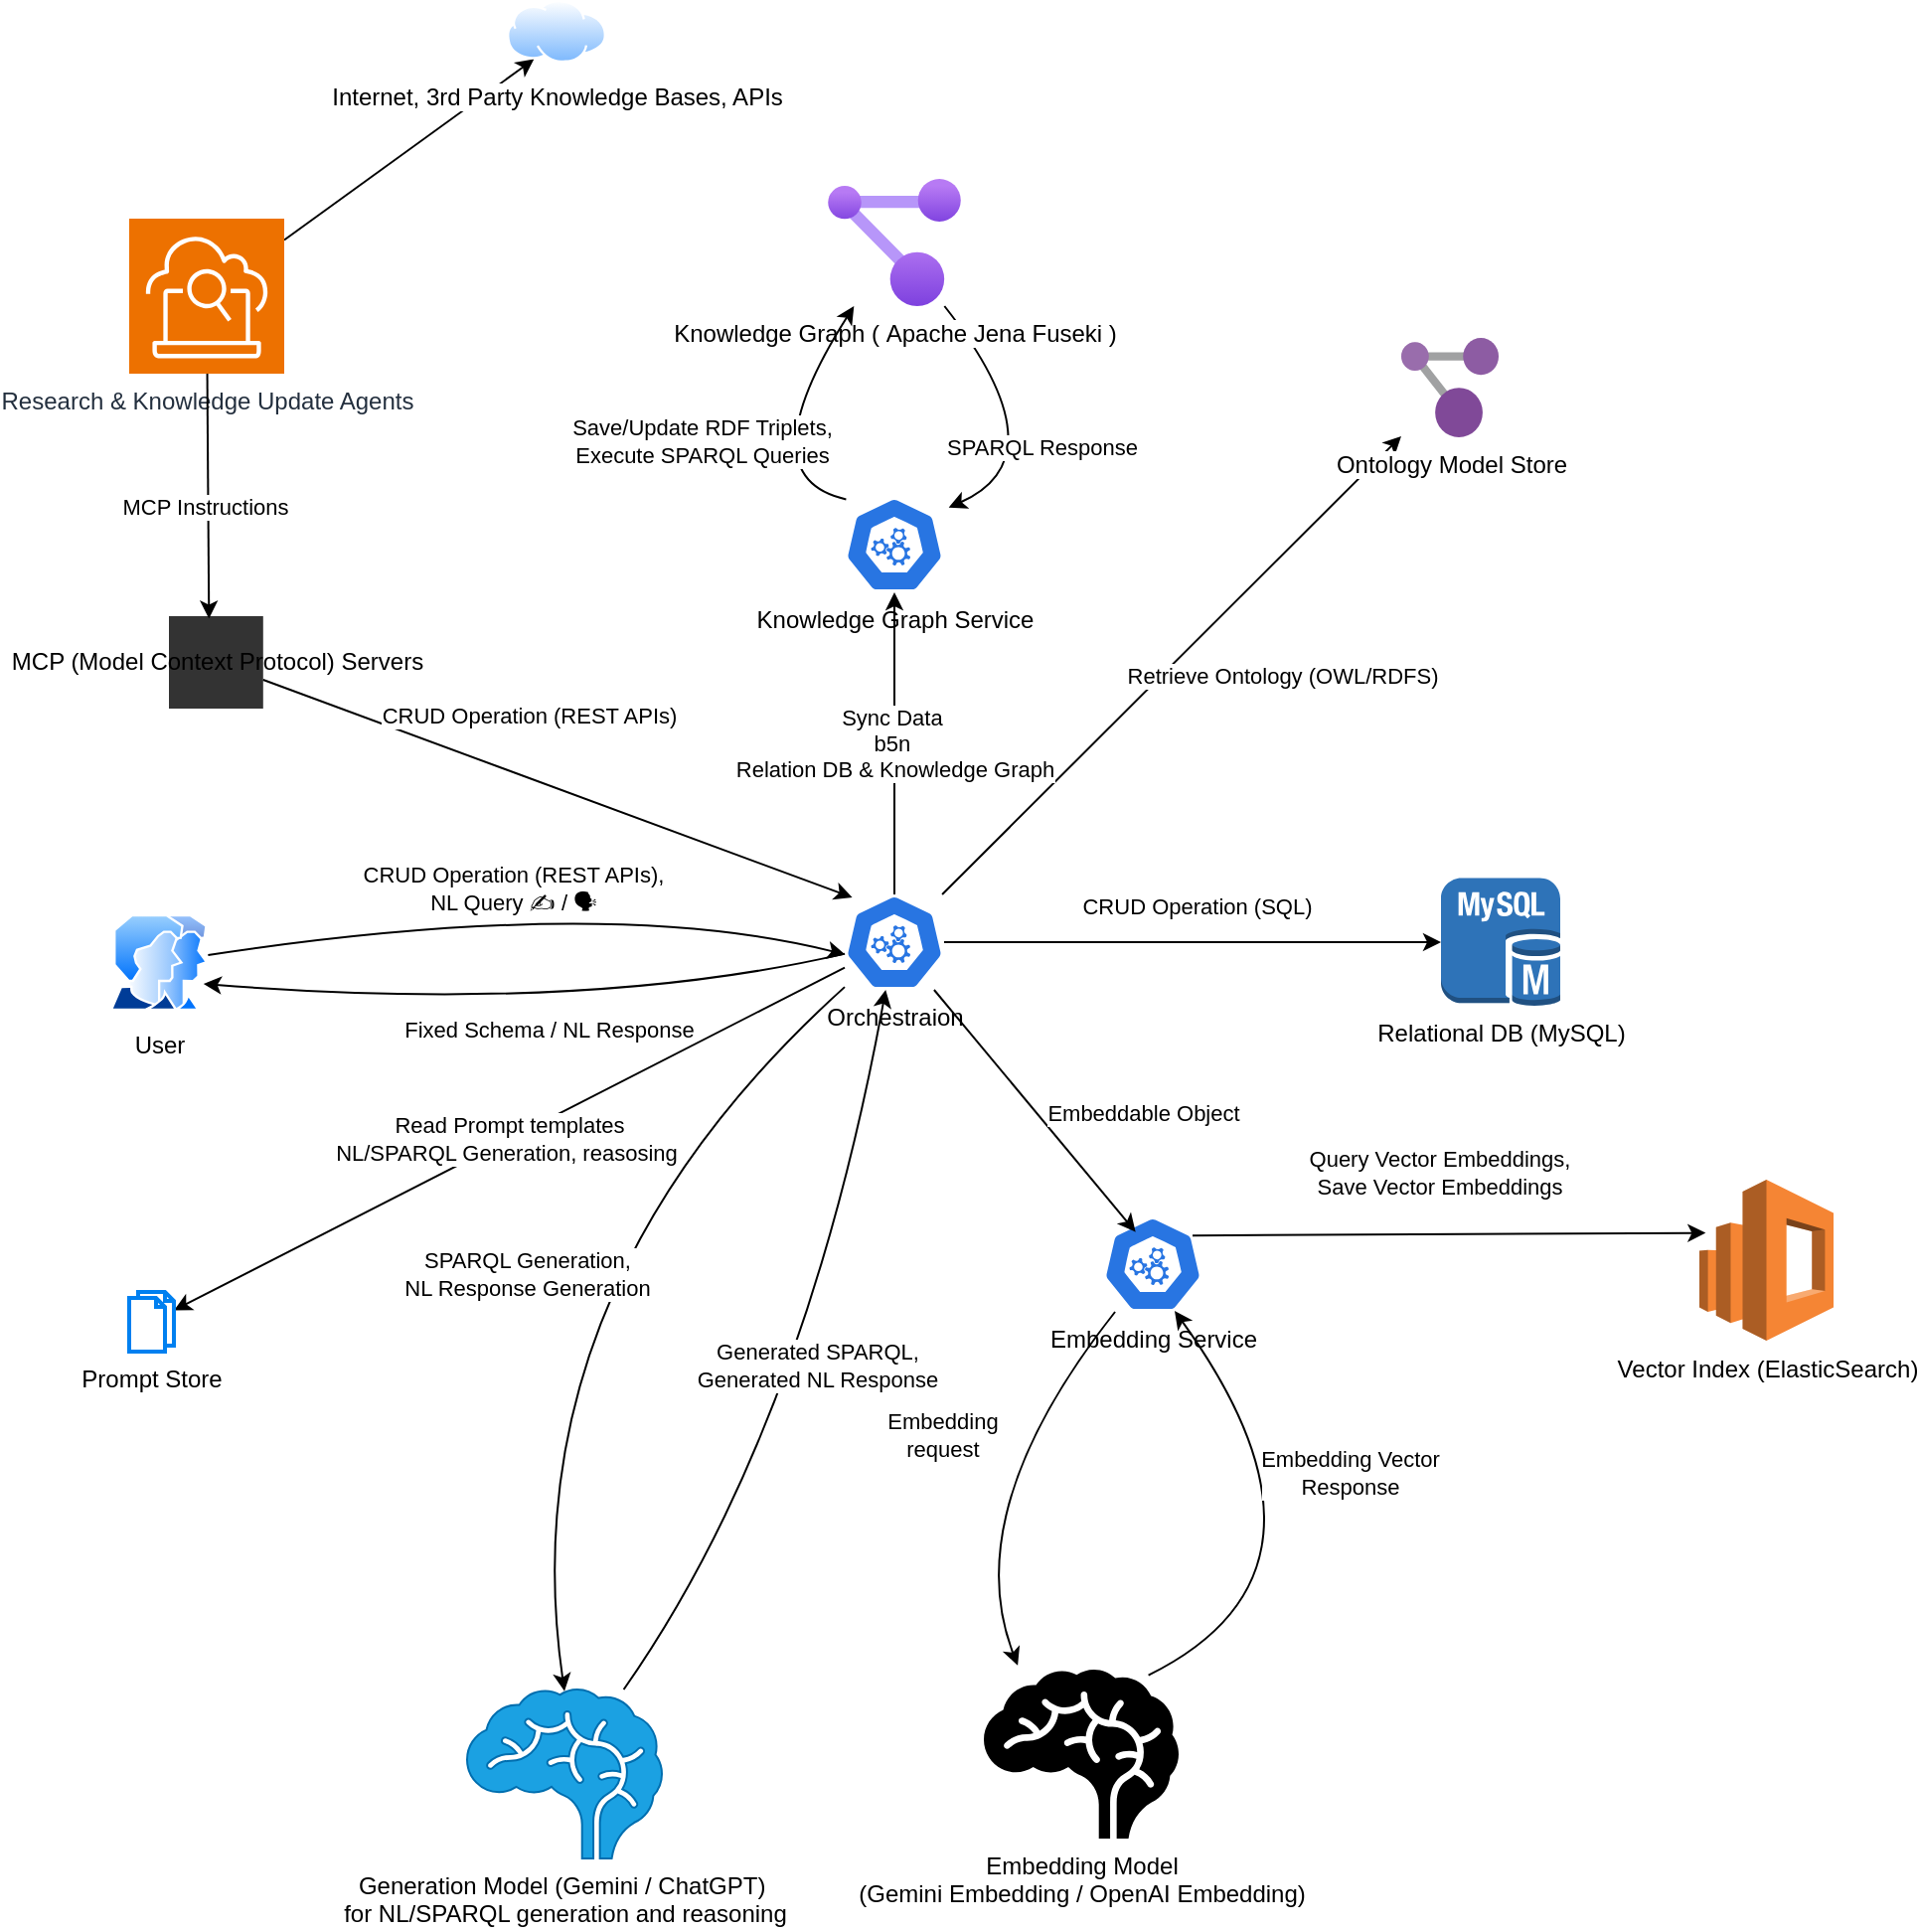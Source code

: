 <mxfile>
    <diagram id="MOaqTJyQDEPCfKq5nXHp" name="Page-1">
        <mxGraphModel dx="2011" dy="1569" grid="1" gridSize="10" guides="0" tooltips="1" connect="1" arrows="1" fold="1" page="0" pageScale="1" pageWidth="850" pageHeight="1100" math="0" shadow="0">
            <root>
                <mxCell id="0"/>
                <mxCell id="1" parent="0"/>
                <mxCell id="2" value="Embedding Model&lt;br&gt;(Gemini Embedding / OpenAI Embedding)" style="shape=mxgraph.signs.healthcare.brain;html=1;pointerEvents=1;fillColor=#000000;strokeColor=none;verticalLabelPosition=bottom;verticalAlign=top;align=center;fontColor=#000000;" vertex="1" parent="1">
                    <mxGeometry x="390" y="470" width="98" height="85" as="geometry"/>
                </mxCell>
                <mxCell id="6" value="Relational DB (MySQL)" style="outlineConnect=0;dashed=0;verticalLabelPosition=bottom;verticalAlign=top;align=center;html=1;shape=mxgraph.aws3.mysql_db_instance;fillColor=#2E73B8;gradientColor=none;fontColor=#000000;" vertex="1" parent="1">
                    <mxGeometry x="620" y="71.75" width="60" height="64.5" as="geometry"/>
                </mxCell>
                <mxCell id="40" value="SPARQL Response" style="edgeStyle=none;html=1;entryX=1.047;entryY=0.111;entryDx=0;entryDy=0;entryPerimeter=0;rounded=0;curved=1;fontColor=#000000;" edge="1" parent="1" source="7" target="29">
                    <mxGeometry x="0.08" y="-5" relative="1" as="geometry">
                        <mxPoint x="400" y="-90" as="targetPoint"/>
                        <mxPoint x="400" y="-180" as="sourcePoint"/>
                        <Array as="points">
                            <mxPoint x="430" y="-140"/>
                        </Array>
                        <mxPoint as="offset"/>
                    </mxGeometry>
                </mxCell>
                <mxCell id="7" value="&lt;span style=&quot;&quot;&gt;Knowledge Graph&amp;nbsp;&lt;/span&gt;(&amp;nbsp;&lt;span style=&quot;&quot;&gt;Apache Jena Fuseki&amp;nbsp;&lt;/span&gt;)" style="image;aspect=fixed;html=1;points=[];align=center;fontSize=12;image=img/lib/azure2/management_governance/Resource_Graph_Explorer.svg;fontColor=#000000;" vertex="1" parent="1">
                    <mxGeometry x="311.5" y="-280" width="67" height="64" as="geometry"/>
                </mxCell>
                <mxCell id="8" value="Vector Index (ElasticSearch)" style="outlineConnect=0;dashed=0;verticalLabelPosition=bottom;verticalAlign=top;align=center;html=1;shape=mxgraph.aws3.elasticsearch_service;fillColor=#F58534;gradientColor=none;fontColor=#000000;" vertex="1" parent="1">
                    <mxGeometry x="750" y="223.5" width="67.5" height="81" as="geometry"/>
                </mxCell>
                <mxCell id="14" value="CRUD Operation (SQL)" style="edgeStyle=none;html=1;fontColor=#000000;" edge="1" parent="1" source="11" target="6">
                    <mxGeometry x="0.011" y="18" relative="1" as="geometry">
                        <mxPoint as="offset"/>
                    </mxGeometry>
                </mxCell>
                <mxCell id="54" value="Retrieve Ontology (OWL/RDFS)" style="edgeStyle=none;html=1;fontColor=#000000;" edge="1" parent="1" source="11" target="52">
                    <mxGeometry x="0.218" y="-43" relative="1" as="geometry">
                        <mxPoint x="590" y="-100" as="targetPoint"/>
                        <mxPoint as="offset"/>
                    </mxGeometry>
                </mxCell>
                <mxCell id="58" value="Fixed Schema / NL Response" style="edgeStyle=none;html=1;rounded=0;curved=1;fontColor=#000000;entryX=1;entryY=0.75;entryDx=0;entryDy=0;" edge="1" parent="1" source="11" target="75">
                    <mxGeometry x="-0.059" y="10" relative="1" as="geometry">
                        <mxPoint x="40" y="121.818" as="targetPoint"/>
                        <Array as="points">
                            <mxPoint x="190" y="140"/>
                        </Array>
                        <mxPoint x="2" as="offset"/>
                    </mxGeometry>
                </mxCell>
                <mxCell id="74" value="Read Prompt templates&lt;div&gt;NL/SPARQL Generation, reasosing&lt;span style=&quot;background-color: light-dark(#ffffff, var(--ge-dark-color, #121212));&quot;&gt;&amp;nbsp;&lt;/span&gt;&lt;/div&gt;" style="edgeStyle=none;html=1;" edge="1" parent="1" source="11" target="73">
                    <mxGeometry relative="1" as="geometry"/>
                </mxCell>
                <mxCell id="11" value="Orchestraion" style="aspect=fixed;sketch=0;html=1;dashed=0;whitespace=wrap;verticalLabelPosition=bottom;verticalAlign=top;fillColor=#2875E2;strokeColor=#ffffff;points=[[0.005,0.63,0],[0.1,0.2,0],[0.9,0.2,0],[0.5,0,0],[0.995,0.63,0],[0.72,0.99,0],[0.5,1,0],[0.28,0.99,0]];shape=mxgraph.kubernetes.icon2;prIcon=api;fontColor=#000000;" vertex="1" parent="1">
                    <mxGeometry x="320" y="80" width="50" height="48" as="geometry"/>
                </mxCell>
                <mxCell id="13" value="CRUD Operation (REST APIs),&lt;div&gt;&lt;span style=&quot;color: rgb(0, 0, 0);&quot;&gt;NL Query&amp;nbsp;✍️ /&amp;nbsp;🗣️&lt;/span&gt;&lt;/div&gt;" style="edgeStyle=none;html=1;entryX=0.005;entryY=0.63;entryDx=0;entryDy=0;entryPerimeter=0;rounded=0;curved=1;fontColor=#000000;" edge="1" parent="1" source="75" target="11">
                    <mxGeometry x="-0.041" y="10" relative="1" as="geometry">
                        <mxPoint x="40" y="116.571" as="sourcePoint"/>
                        <mxPoint x="300" y="170" as="targetPoint"/>
                        <Array as="points">
                            <mxPoint x="200" y="80"/>
                        </Array>
                        <mxPoint as="offset"/>
                    </mxGeometry>
                </mxCell>
                <mxCell id="15" value="Embedding Service" style="aspect=fixed;sketch=0;html=1;dashed=0;whitespace=wrap;verticalLabelPosition=bottom;verticalAlign=top;fillColor=#2875E2;strokeColor=#ffffff;points=[[0.005,0.63,0],[0.1,0.2,0],[0.9,0.2,0],[0.5,0,0],[0.995,0.63,0],[0.72,0.99,0],[0.5,1,0],[0.28,0.99,0]];shape=mxgraph.kubernetes.icon2;prIcon=api;fontColor=#000000;" vertex="1" parent="1">
                    <mxGeometry x="450" y="242" width="50" height="48" as="geometry"/>
                </mxCell>
                <mxCell id="16" value="Embeddable Object" style="edgeStyle=none;html=1;entryX=0.327;entryY=0.163;entryDx=0;entryDy=0;entryPerimeter=0;fontColor=#000000;" edge="1" parent="1" source="11" target="15">
                    <mxGeometry x="0.449" y="41" relative="1" as="geometry">
                        <mxPoint x="320" y="160" as="sourcePoint"/>
                        <mxPoint x="320" y="240" as="targetPoint"/>
                        <mxPoint as="offset"/>
                    </mxGeometry>
                </mxCell>
                <mxCell id="17" value="Embedding&lt;div&gt;&lt;span style=&quot;background-color: light-dark(#ffffff, var(--ge-dark-color, #121212));&quot;&gt;request&lt;/span&gt;&lt;/div&gt;" style="edgeStyle=none;html=1;entryX=0.174;entryY=-0.025;entryDx=0;entryDy=0;entryPerimeter=0;rounded=0;curved=1;fontColor=#000000;" edge="1" parent="1" source="15" target="2">
                    <mxGeometry x="-0.022" y="-30" relative="1" as="geometry">
                        <mxPoint x="319.997" y="320" as="sourcePoint"/>
                        <mxPoint x="320" y="440" as="targetPoint"/>
                        <Array as="points">
                            <mxPoint x="377" y="390"/>
                        </Array>
                        <mxPoint as="offset"/>
                    </mxGeometry>
                </mxCell>
                <mxCell id="31" style="edgeStyle=none;html=1;exitX=0.014;exitY=0.025;exitDx=0;exitDy=0;exitPerimeter=0;rounded=0;curved=1;fontColor=#000000;" edge="1" parent="1" source="29" target="7">
                    <mxGeometry relative="1" as="geometry">
                        <mxPoint x="280" y="-180" as="targetPoint"/>
                        <mxPoint x="280" y="-80" as="sourcePoint"/>
                        <Array as="points">
                            <mxPoint x="270" y="-130"/>
                        </Array>
                    </mxGeometry>
                </mxCell>
                <mxCell id="32" value="Save/Update RDF Triplets,&lt;div&gt;Execute SPARQL Queries&lt;/div&gt;" style="edgeLabel;html=1;align=center;verticalAlign=middle;resizable=0;points=[];fontColor=#000000;" vertex="1" connectable="0" parent="31">
                    <mxGeometry x="-0.047" relative="1" as="geometry">
                        <mxPoint x="-34" as="offset"/>
                    </mxGeometry>
                </mxCell>
                <mxCell id="29" value="Knowledge Graph Service" style="aspect=fixed;sketch=0;html=1;dashed=0;whitespace=wrap;verticalLabelPosition=bottom;verticalAlign=top;fillColor=#2875E2;strokeColor=#ffffff;points=[[0.005,0.63,0],[0.1,0.2,0],[0.9,0.2,0],[0.5,0,0],[0.995,0.63,0],[0.72,0.99,0],[0.5,1,0],[0.28,0.99,0]];shape=mxgraph.kubernetes.icon2;prIcon=api;fontColor=#000000;" vertex="1" parent="1">
                    <mxGeometry x="320" y="-120" width="50" height="48" as="geometry"/>
                </mxCell>
                <mxCell id="30" value="Sync Data&amp;nbsp;&lt;div&gt;b5n&amp;nbsp;&lt;div&gt;Relation DB &amp;amp; Knowledge Graph&lt;/div&gt;&lt;/div&gt;" style="edgeStyle=none;html=1;fontColor=#000000;" edge="1" parent="1" source="11" target="29">
                    <mxGeometry relative="1" as="geometry">
                        <mxPoint x="345" as="targetPoint"/>
                    </mxGeometry>
                </mxCell>
                <mxCell id="37" value="Embedding Vector&lt;div&gt;Response&lt;/div&gt;" style="edgeStyle=none;html=1;entryX=0.72;entryY=0.99;entryDx=0;entryDy=0;entryPerimeter=0;exitX=0.845;exitY=0.033;exitDx=0;exitDy=0;exitPerimeter=0;rounded=0;curved=1;fontColor=#000000;" edge="1" parent="1" source="2" target="15">
                    <mxGeometry x="0.166" y="-23" relative="1" as="geometry">
                        <mxPoint x="390" y="440" as="sourcePoint"/>
                        <mxPoint x="390" y="320" as="targetPoint"/>
                        <Array as="points">
                            <mxPoint x="580" y="420"/>
                        </Array>
                        <mxPoint x="1" as="offset"/>
                    </mxGeometry>
                </mxCell>
                <mxCell id="43" style="edgeStyle=none;html=1;entryX=0.047;entryY=0.331;entryDx=0;entryDy=0;entryPerimeter=0;exitX=0.9;exitY=0.2;exitDx=0;exitDy=0;exitPerimeter=0;fontColor=#000000;" edge="1" parent="1" source="15" target="8">
                    <mxGeometry relative="1" as="geometry">
                        <mxPoint x="379" y="270" as="sourcePoint"/>
                        <mxPoint x="670" y="270" as="targetPoint"/>
                    </mxGeometry>
                </mxCell>
                <mxCell id="44" value="Query Vector Embeddings,&lt;div&gt;Save Vector Embeddings&lt;/div&gt;" style="edgeLabel;html=1;align=center;verticalAlign=middle;resizable=0;points=[];fontColor=#000000;" vertex="1" connectable="0" parent="43">
                    <mxGeometry x="0.048" y="-1" relative="1" as="geometry">
                        <mxPoint x="-12" y="-32" as="offset"/>
                    </mxGeometry>
                </mxCell>
                <mxCell id="61" value="Generated SPARQL,&lt;br&gt;Generated NL Response" style="edgeStyle=none;html=1;rounded=0;curved=1;" edge="1" parent="1" source="48" target="11">
                    <mxGeometry relative="1" as="geometry">
                        <Array as="points">
                            <mxPoint x="300" y="350"/>
                        </Array>
                    </mxGeometry>
                </mxCell>
                <mxCell id="48" value="Generation Model (Gemini / ChatGPT)&amp;nbsp;&lt;div&gt;for NL/SPARQL generation and reasoning&lt;/div&gt;" style="shape=mxgraph.signs.healthcare.brain;html=1;pointerEvents=1;fillColor=#1ba1e2;strokeColor=#006EAF;verticalLabelPosition=bottom;verticalAlign=top;align=center;fontColor=#000000;" vertex="1" parent="1">
                    <mxGeometry x="130" y="480" width="98" height="85" as="geometry"/>
                </mxCell>
                <mxCell id="52" value="Ontology Model Store" style="image;sketch=0;aspect=fixed;html=1;points=[];align=center;fontSize=12;image=img/lib/mscae/Resource_Graph_Explorer.svg;fontColor=#000000;" vertex="1" parent="1">
                    <mxGeometry x="600" y="-200" width="49" height="50" as="geometry"/>
                </mxCell>
                <mxCell id="53" value="SPARQL Generation,&lt;div&gt;&lt;span style=&quot;color: rgb(0, 0, 0);&quot;&gt;NL Response Generation&lt;/span&gt;&lt;/div&gt;" style="edgeStyle=none;html=1;entryX=0.5;entryY=0.01;entryDx=0;entryDy=0;entryPerimeter=0;rounded=0;curved=1;fontColor=#000000;" edge="1" parent="1" source="11" target="48">
                    <mxGeometry relative="1" as="geometry">
                        <Array as="points">
                            <mxPoint x="150" y="280"/>
                        </Array>
                    </mxGeometry>
                </mxCell>
                <mxCell id="62" value="MCP (Model Context Protocol) Servers" style="points=[];aspect=fixed;html=1;align=center;shadow=0;dashed=0;fillColor=light-dark(#333333,#EDEDED);strokeColor=none;shape=mxgraph.alibaba_cloud.eip_elastic_ip_address;" vertex="1" parent="1">
                    <mxGeometry x="-20" y="-60" width="47.4" height="46.5" as="geometry"/>
                </mxCell>
                <mxCell id="70" style="edgeStyle=none;html=1;entryX=0.25;entryY=1;entryDx=0;entryDy=0;" edge="1" parent="1" source="65" target="69">
                    <mxGeometry relative="1" as="geometry"/>
                </mxCell>
                <mxCell id="65" value="Research &amp;amp; Knowledge Update Agents" style="sketch=0;points=[[0,0,0],[0.25,0,0],[0.5,0,0],[0.75,0,0],[1,0,0],[0,1,0],[0.25,1,0],[0.5,1,0],[0.75,1,0],[1,1,0],[0,0.25,0],[0,0.5,0],[0,0.75,0],[1,0.25,0],[1,0.5,0],[1,0.75,0]];outlineConnect=0;fontColor=#232F3E;fillColor=#ED7100;strokeColor=#ffffff;dashed=0;verticalLabelPosition=bottom;verticalAlign=top;align=center;html=1;fontSize=12;fontStyle=0;aspect=fixed;shape=mxgraph.aws4.resourceIcon;resIcon=mxgraph.aws4.lightsail_for_research;" vertex="1" parent="1">
                    <mxGeometry x="-40" y="-260" width="78" height="78" as="geometry"/>
                </mxCell>
                <mxCell id="66" style="edgeStyle=none;html=1;entryX=0.425;entryY=0.026;entryDx=0;entryDy=0;entryPerimeter=0;" edge="1" parent="1" source="65" target="62">
                    <mxGeometry relative="1" as="geometry"/>
                </mxCell>
                <mxCell id="67" value="MCP Instructions" style="edgeLabel;html=1;align=center;verticalAlign=middle;resizable=0;points=[];" vertex="1" connectable="0" parent="66">
                    <mxGeometry x="0.076" y="-2" relative="1" as="geometry">
                        <mxPoint as="offset"/>
                    </mxGeometry>
                </mxCell>
                <mxCell id="68" value="CRUD Operation (REST APIs)" style="edgeStyle=none;html=1;entryX=0.076;entryY=0.032;entryDx=0;entryDy=0;entryPerimeter=0;" edge="1" parent="1" source="62" target="11">
                    <mxGeometry x="-0.167" y="29" relative="1" as="geometry">
                        <mxPoint as="offset"/>
                    </mxGeometry>
                </mxCell>
                <mxCell id="69" value="Internet, 3rd Party Knowledge Bases, APIs" style="image;aspect=fixed;perimeter=ellipsePerimeter;html=1;align=center;shadow=0;dashed=0;spacingTop=3;image=img/lib/active_directory/internet_cloud.svg;" vertex="1" parent="1">
                    <mxGeometry x="150" y="-370" width="50" height="31.5" as="geometry"/>
                </mxCell>
                <mxCell id="73" value="Prompt Store" style="html=1;verticalLabelPosition=bottom;align=center;labelBackgroundColor=#ffffff;verticalAlign=top;strokeWidth=2;strokeColor=#0080F0;shadow=0;dashed=0;shape=mxgraph.ios7.icons.documents;" vertex="1" parent="1">
                    <mxGeometry x="-40" y="280" width="22.5" height="30" as="geometry"/>
                </mxCell>
                <mxCell id="75" value="User" style="image;aspect=fixed;perimeter=ellipsePerimeter;html=1;align=center;shadow=0;dashed=0;spacingTop=3;image=img/lib/active_directory/user_accounts.svg;" vertex="1" parent="1">
                    <mxGeometry x="-50" y="90" width="50" height="48.5" as="geometry"/>
                </mxCell>
            </root>
        </mxGraphModel>
    </diagram>
</mxfile>